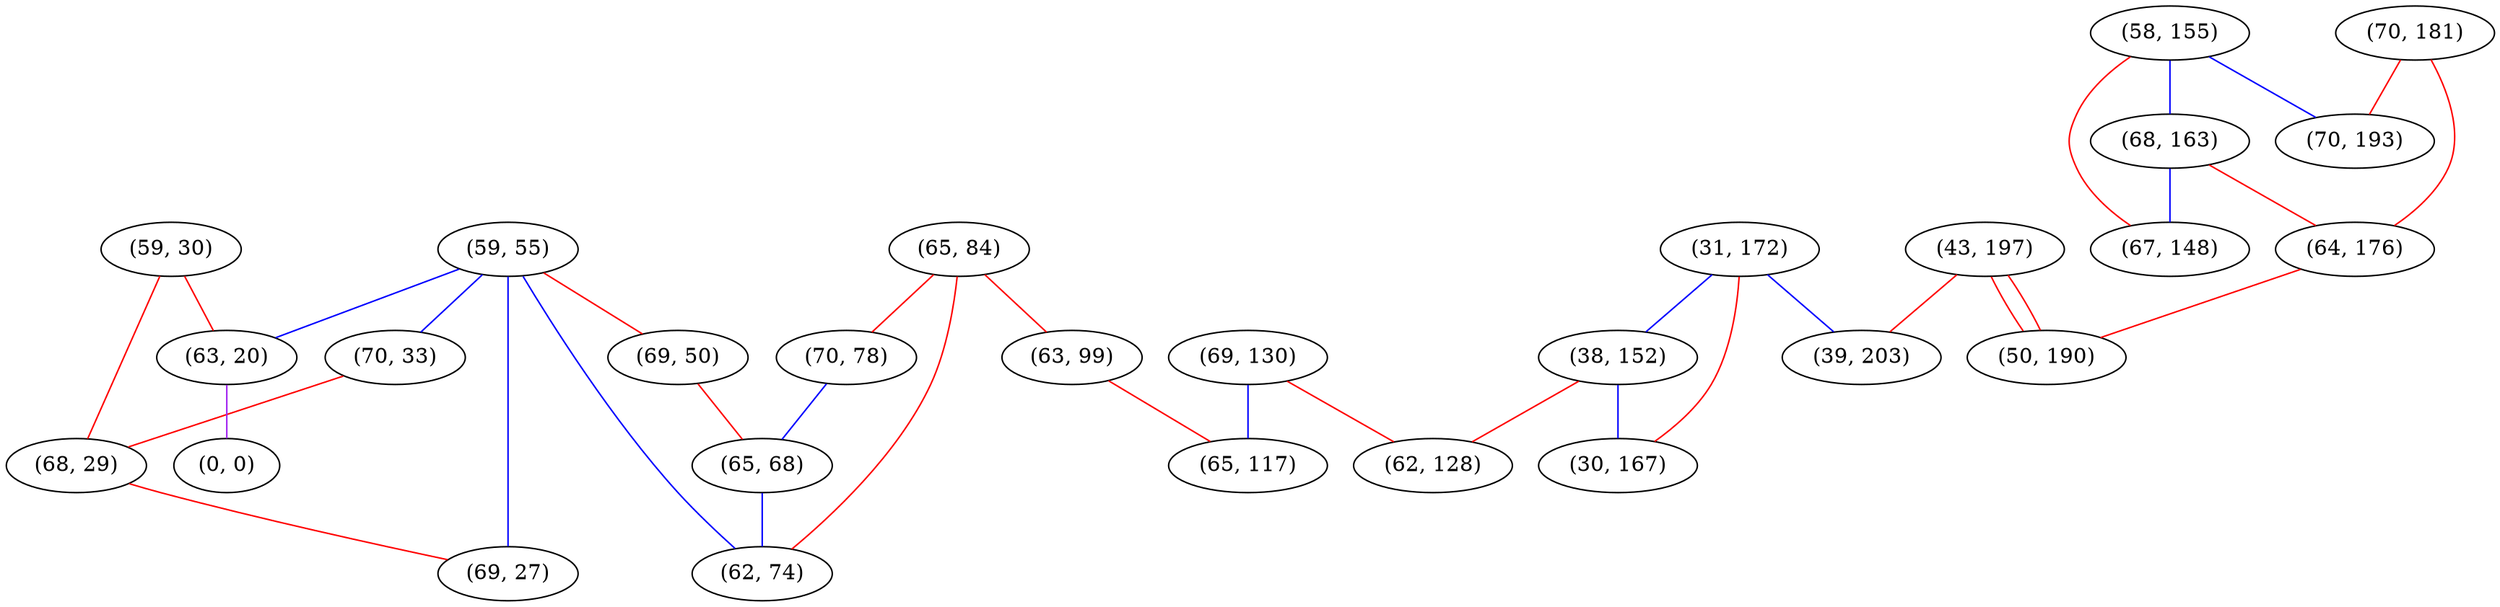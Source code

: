 graph "" {
"(59, 55)";
"(58, 155)";
"(59, 30)";
"(43, 197)";
"(70, 33)";
"(31, 172)";
"(68, 163)";
"(63, 20)";
"(65, 84)";
"(70, 78)";
"(68, 29)";
"(70, 181)";
"(64, 176)";
"(38, 152)";
"(69, 27)";
"(69, 130)";
"(0, 0)";
"(62, 128)";
"(69, 50)";
"(65, 68)";
"(63, 99)";
"(50, 190)";
"(30, 167)";
"(62, 74)";
"(65, 117)";
"(70, 193)";
"(67, 148)";
"(39, 203)";
"(59, 55)" -- "(63, 20)"  [color=blue, key=0, weight=3];
"(59, 55)" -- "(70, 33)"  [color=blue, key=0, weight=3];
"(59, 55)" -- "(62, 74)"  [color=blue, key=0, weight=3];
"(59, 55)" -- "(69, 50)"  [color=red, key=0, weight=1];
"(59, 55)" -- "(69, 27)"  [color=blue, key=0, weight=3];
"(58, 155)" -- "(70, 193)"  [color=blue, key=0, weight=3];
"(58, 155)" -- "(67, 148)"  [color=red, key=0, weight=1];
"(58, 155)" -- "(68, 163)"  [color=blue, key=0, weight=3];
"(59, 30)" -- "(63, 20)"  [color=red, key=0, weight=1];
"(59, 30)" -- "(68, 29)"  [color=red, key=0, weight=1];
"(43, 197)" -- "(39, 203)"  [color=red, key=0, weight=1];
"(43, 197)" -- "(50, 190)"  [color=red, key=0, weight=1];
"(43, 197)" -- "(50, 190)"  [color=red, key=1, weight=1];
"(70, 33)" -- "(68, 29)"  [color=red, key=0, weight=1];
"(31, 172)" -- "(39, 203)"  [color=blue, key=0, weight=3];
"(31, 172)" -- "(30, 167)"  [color=red, key=0, weight=1];
"(31, 172)" -- "(38, 152)"  [color=blue, key=0, weight=3];
"(68, 163)" -- "(67, 148)"  [color=blue, key=0, weight=3];
"(68, 163)" -- "(64, 176)"  [color=red, key=0, weight=1];
"(63, 20)" -- "(0, 0)"  [color=purple, key=0, weight=4];
"(65, 84)" -- "(63, 99)"  [color=red, key=0, weight=1];
"(65, 84)" -- "(62, 74)"  [color=red, key=0, weight=1];
"(65, 84)" -- "(70, 78)"  [color=red, key=0, weight=1];
"(70, 78)" -- "(65, 68)"  [color=blue, key=0, weight=3];
"(68, 29)" -- "(69, 27)"  [color=red, key=0, weight=1];
"(70, 181)" -- "(70, 193)"  [color=red, key=0, weight=1];
"(70, 181)" -- "(64, 176)"  [color=red, key=0, weight=1];
"(64, 176)" -- "(50, 190)"  [color=red, key=0, weight=1];
"(38, 152)" -- "(30, 167)"  [color=blue, key=0, weight=3];
"(38, 152)" -- "(62, 128)"  [color=red, key=0, weight=1];
"(69, 130)" -- "(65, 117)"  [color=blue, key=0, weight=3];
"(69, 130)" -- "(62, 128)"  [color=red, key=0, weight=1];
"(69, 50)" -- "(65, 68)"  [color=red, key=0, weight=1];
"(65, 68)" -- "(62, 74)"  [color=blue, key=0, weight=3];
"(63, 99)" -- "(65, 117)"  [color=red, key=0, weight=1];
}
